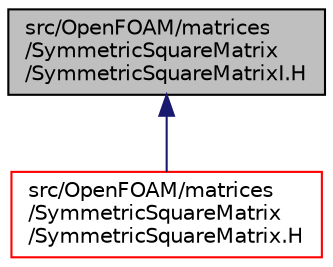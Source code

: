digraph "src/OpenFOAM/matrices/SymmetricSquareMatrix/SymmetricSquareMatrixI.H"
{
  bgcolor="transparent";
  edge [fontname="Helvetica",fontsize="10",labelfontname="Helvetica",labelfontsize="10"];
  node [fontname="Helvetica",fontsize="10",shape=record];
  Node1 [label="src/OpenFOAM/matrices\l/SymmetricSquareMatrix\l/SymmetricSquareMatrixI.H",height=0.2,width=0.4,color="black", fillcolor="grey75", style="filled", fontcolor="black"];
  Node1 -> Node2 [dir="back",color="midnightblue",fontsize="10",style="solid",fontname="Helvetica"];
  Node2 [label="src/OpenFOAM/matrices\l/SymmetricSquareMatrix\l/SymmetricSquareMatrix.H",height=0.2,width=0.4,color="red",URL="$a08573.html"];
}

